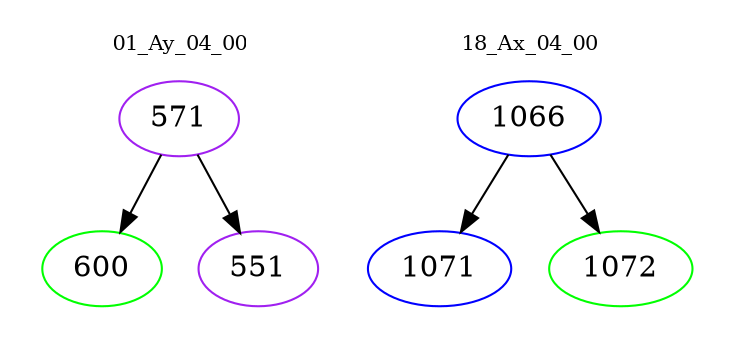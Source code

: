 digraph{
subgraph cluster_0 {
color = white
label = "01_Ay_04_00";
fontsize=10;
T0_571 [label="571", color="purple"]
T0_571 -> T0_600 [color="black"]
T0_600 [label="600", color="green"]
T0_571 -> T0_551 [color="black"]
T0_551 [label="551", color="purple"]
}
subgraph cluster_1 {
color = white
label = "18_Ax_04_00";
fontsize=10;
T1_1066 [label="1066", color="blue"]
T1_1066 -> T1_1071 [color="black"]
T1_1071 [label="1071", color="blue"]
T1_1066 -> T1_1072 [color="black"]
T1_1072 [label="1072", color="green"]
}
}
